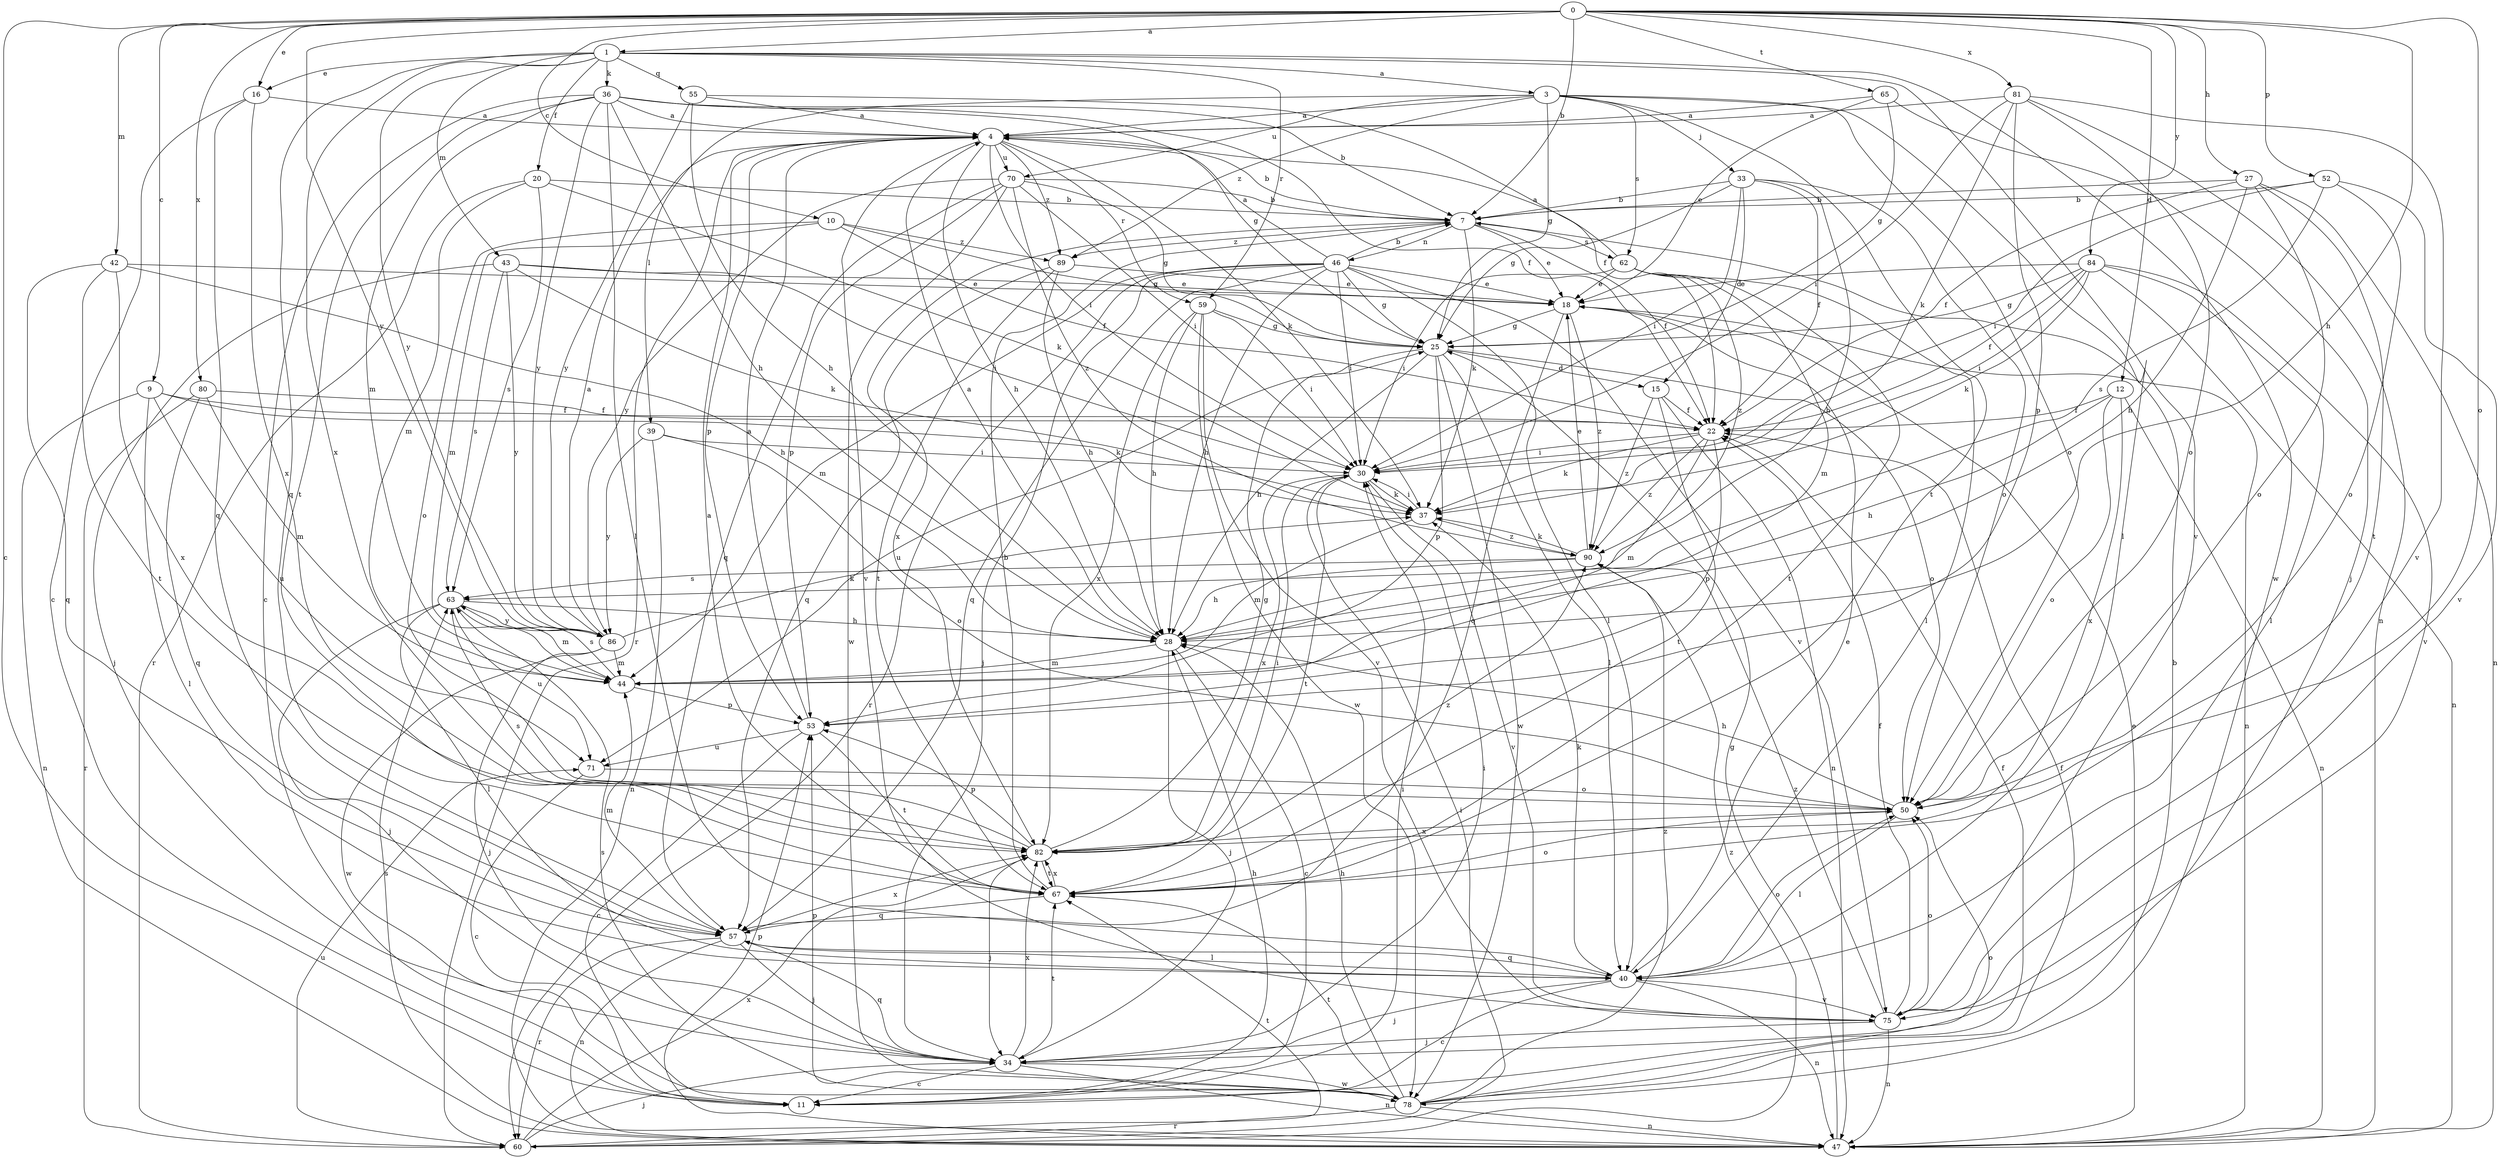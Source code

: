 strict digraph  {
0;
1;
3;
4;
7;
9;
10;
11;
12;
15;
16;
18;
20;
22;
25;
27;
28;
30;
33;
34;
36;
37;
39;
40;
42;
43;
44;
46;
47;
50;
52;
53;
55;
57;
59;
60;
62;
63;
65;
67;
70;
71;
75;
78;
80;
81;
82;
84;
86;
89;
90;
0 -> 1  [label=a];
0 -> 7  [label=b];
0 -> 9  [label=c];
0 -> 10  [label=c];
0 -> 11  [label=c];
0 -> 12  [label=d];
0 -> 16  [label=e];
0 -> 27  [label=h];
0 -> 28  [label=h];
0 -> 42  [label=m];
0 -> 50  [label=o];
0 -> 52  [label=p];
0 -> 65  [label=t];
0 -> 80  [label=x];
0 -> 81  [label=x];
0 -> 84  [label=y];
0 -> 86  [label=y];
1 -> 3  [label=a];
1 -> 16  [label=e];
1 -> 20  [label=f];
1 -> 36  [label=k];
1 -> 43  [label=m];
1 -> 55  [label=q];
1 -> 57  [label=q];
1 -> 59  [label=r];
1 -> 75  [label=v];
1 -> 78  [label=w];
1 -> 82  [label=x];
1 -> 86  [label=y];
3 -> 4  [label=a];
3 -> 25  [label=g];
3 -> 33  [label=j];
3 -> 39  [label=l];
3 -> 40  [label=l];
3 -> 50  [label=o];
3 -> 62  [label=s];
3 -> 67  [label=t];
3 -> 70  [label=u];
3 -> 89  [label=z];
4 -> 7  [label=b];
4 -> 28  [label=h];
4 -> 30  [label=i];
4 -> 37  [label=k];
4 -> 53  [label=p];
4 -> 59  [label=r];
4 -> 60  [label=r];
4 -> 70  [label=u];
4 -> 75  [label=v];
4 -> 89  [label=z];
7 -> 18  [label=e];
7 -> 22  [label=f];
7 -> 37  [label=k];
7 -> 46  [label=n];
7 -> 62  [label=s];
7 -> 82  [label=x];
7 -> 89  [label=z];
9 -> 22  [label=f];
9 -> 37  [label=k];
9 -> 40  [label=l];
9 -> 47  [label=n];
9 -> 71  [label=u];
10 -> 22  [label=f];
10 -> 25  [label=g];
10 -> 44  [label=m];
10 -> 50  [label=o];
10 -> 89  [label=z];
11 -> 22  [label=f];
11 -> 28  [label=h];
11 -> 30  [label=i];
12 -> 22  [label=f];
12 -> 28  [label=h];
12 -> 47  [label=n];
12 -> 50  [label=o];
12 -> 82  [label=x];
15 -> 22  [label=f];
15 -> 47  [label=n];
15 -> 67  [label=t];
15 -> 90  [label=z];
16 -> 4  [label=a];
16 -> 11  [label=c];
16 -> 57  [label=q];
16 -> 82  [label=x];
18 -> 25  [label=g];
18 -> 47  [label=n];
18 -> 57  [label=q];
18 -> 90  [label=z];
20 -> 7  [label=b];
20 -> 37  [label=k];
20 -> 44  [label=m];
20 -> 60  [label=r];
20 -> 63  [label=s];
22 -> 30  [label=i];
22 -> 37  [label=k];
22 -> 44  [label=m];
22 -> 53  [label=p];
22 -> 90  [label=z];
25 -> 15  [label=d];
25 -> 28  [label=h];
25 -> 40  [label=l];
25 -> 50  [label=o];
25 -> 53  [label=p];
25 -> 71  [label=u];
25 -> 78  [label=w];
27 -> 7  [label=b];
27 -> 22  [label=f];
27 -> 28  [label=h];
27 -> 47  [label=n];
27 -> 50  [label=o];
27 -> 67  [label=t];
28 -> 4  [label=a];
28 -> 11  [label=c];
28 -> 34  [label=j];
28 -> 44  [label=m];
30 -> 37  [label=k];
30 -> 67  [label=t];
30 -> 75  [label=v];
30 -> 82  [label=x];
33 -> 7  [label=b];
33 -> 15  [label=d];
33 -> 22  [label=f];
33 -> 25  [label=g];
33 -> 28  [label=h];
33 -> 30  [label=i];
33 -> 50  [label=o];
34 -> 11  [label=c];
34 -> 30  [label=i];
34 -> 47  [label=n];
34 -> 57  [label=q];
34 -> 67  [label=t];
34 -> 78  [label=w];
34 -> 82  [label=x];
36 -> 4  [label=a];
36 -> 7  [label=b];
36 -> 11  [label=c];
36 -> 22  [label=f];
36 -> 25  [label=g];
36 -> 28  [label=h];
36 -> 40  [label=l];
36 -> 44  [label=m];
36 -> 67  [label=t];
36 -> 86  [label=y];
37 -> 30  [label=i];
37 -> 44  [label=m];
37 -> 90  [label=z];
39 -> 30  [label=i];
39 -> 47  [label=n];
39 -> 50  [label=o];
39 -> 86  [label=y];
40 -> 11  [label=c];
40 -> 18  [label=e];
40 -> 34  [label=j];
40 -> 37  [label=k];
40 -> 47  [label=n];
40 -> 50  [label=o];
40 -> 57  [label=q];
40 -> 75  [label=v];
42 -> 18  [label=e];
42 -> 28  [label=h];
42 -> 57  [label=q];
42 -> 67  [label=t];
42 -> 82  [label=x];
43 -> 18  [label=e];
43 -> 30  [label=i];
43 -> 34  [label=j];
43 -> 37  [label=k];
43 -> 63  [label=s];
43 -> 86  [label=y];
44 -> 53  [label=p];
44 -> 63  [label=s];
46 -> 4  [label=a];
46 -> 7  [label=b];
46 -> 18  [label=e];
46 -> 25  [label=g];
46 -> 28  [label=h];
46 -> 30  [label=i];
46 -> 34  [label=j];
46 -> 40  [label=l];
46 -> 44  [label=m];
46 -> 57  [label=q];
46 -> 60  [label=r];
46 -> 75  [label=v];
47 -> 18  [label=e];
47 -> 25  [label=g];
47 -> 53  [label=p];
47 -> 63  [label=s];
50 -> 28  [label=h];
50 -> 40  [label=l];
50 -> 82  [label=x];
52 -> 7  [label=b];
52 -> 30  [label=i];
52 -> 50  [label=o];
52 -> 63  [label=s];
52 -> 75  [label=v];
53 -> 4  [label=a];
53 -> 11  [label=c];
53 -> 67  [label=t];
53 -> 71  [label=u];
55 -> 4  [label=a];
55 -> 22  [label=f];
55 -> 28  [label=h];
55 -> 86  [label=y];
57 -> 34  [label=j];
57 -> 40  [label=l];
57 -> 44  [label=m];
57 -> 47  [label=n];
57 -> 60  [label=r];
57 -> 82  [label=x];
59 -> 25  [label=g];
59 -> 28  [label=h];
59 -> 30  [label=i];
59 -> 75  [label=v];
59 -> 78  [label=w];
59 -> 82  [label=x];
60 -> 30  [label=i];
60 -> 34  [label=j];
60 -> 67  [label=t];
60 -> 71  [label=u];
60 -> 82  [label=x];
60 -> 90  [label=z];
62 -> 4  [label=a];
62 -> 18  [label=e];
62 -> 30  [label=i];
62 -> 40  [label=l];
62 -> 44  [label=m];
62 -> 67  [label=t];
62 -> 90  [label=z];
63 -> 28  [label=h];
63 -> 34  [label=j];
63 -> 40  [label=l];
63 -> 44  [label=m];
63 -> 71  [label=u];
63 -> 86  [label=y];
65 -> 4  [label=a];
65 -> 18  [label=e];
65 -> 25  [label=g];
65 -> 34  [label=j];
67 -> 4  [label=a];
67 -> 7  [label=b];
67 -> 50  [label=o];
67 -> 57  [label=q];
67 -> 82  [label=x];
70 -> 7  [label=b];
70 -> 25  [label=g];
70 -> 30  [label=i];
70 -> 53  [label=p];
70 -> 57  [label=q];
70 -> 78  [label=w];
70 -> 86  [label=y];
70 -> 90  [label=z];
71 -> 11  [label=c];
71 -> 50  [label=o];
75 -> 22  [label=f];
75 -> 34  [label=j];
75 -> 47  [label=n];
75 -> 50  [label=o];
75 -> 90  [label=z];
78 -> 7  [label=b];
78 -> 22  [label=f];
78 -> 28  [label=h];
78 -> 47  [label=n];
78 -> 50  [label=o];
78 -> 53  [label=p];
78 -> 60  [label=r];
78 -> 63  [label=s];
78 -> 67  [label=t];
78 -> 90  [label=z];
80 -> 22  [label=f];
80 -> 44  [label=m];
80 -> 57  [label=q];
80 -> 60  [label=r];
81 -> 4  [label=a];
81 -> 30  [label=i];
81 -> 37  [label=k];
81 -> 47  [label=n];
81 -> 50  [label=o];
81 -> 53  [label=p];
81 -> 75  [label=v];
82 -> 25  [label=g];
82 -> 30  [label=i];
82 -> 34  [label=j];
82 -> 53  [label=p];
82 -> 63  [label=s];
82 -> 67  [label=t];
82 -> 90  [label=z];
84 -> 18  [label=e];
84 -> 22  [label=f];
84 -> 25  [label=g];
84 -> 30  [label=i];
84 -> 37  [label=k];
84 -> 40  [label=l];
84 -> 47  [label=n];
84 -> 75  [label=v];
86 -> 4  [label=a];
86 -> 34  [label=j];
86 -> 37  [label=k];
86 -> 44  [label=m];
86 -> 78  [label=w];
89 -> 18  [label=e];
89 -> 28  [label=h];
89 -> 57  [label=q];
89 -> 67  [label=t];
90 -> 18  [label=e];
90 -> 28  [label=h];
90 -> 37  [label=k];
90 -> 63  [label=s];
}
